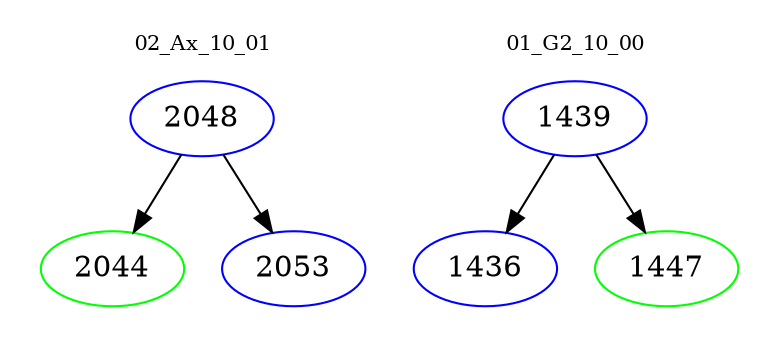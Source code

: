 digraph{
subgraph cluster_0 {
color = white
label = "02_Ax_10_01";
fontsize=10;
T0_2048 [label="2048", color="blue"]
T0_2048 -> T0_2044 [color="black"]
T0_2044 [label="2044", color="green"]
T0_2048 -> T0_2053 [color="black"]
T0_2053 [label="2053", color="blue"]
}
subgraph cluster_1 {
color = white
label = "01_G2_10_00";
fontsize=10;
T1_1439 [label="1439", color="blue"]
T1_1439 -> T1_1436 [color="black"]
T1_1436 [label="1436", color="blue"]
T1_1439 -> T1_1447 [color="black"]
T1_1447 [label="1447", color="green"]
}
}

